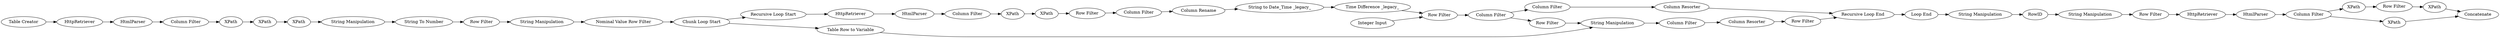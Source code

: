 digraph {
	760 -> 709
	17 -> 24
	555 -> 2
	24 -> 568
	552 -> 553
	25 -> 17
	57 -> 58
	709 -> 700
	21 -> 22
	19 -> 21
	13 -> 567
	2 -> 4
	22 -> 23
	700 -> 704
	717 -> 718
	559 -> 53
	700 -> 717
	704 -> 719
	554 -> 705
	761 -> 718
	6 -> 566
	561 -> 565
	58 -> 552
	562 -> 561
	37 -> 557
	568 -> 28
	553 -> 17
	53 -> 35
	567 -> 21
	705 -> 760
	556 -> 49
	560 -> 564
	13 -> 16
	541 -> 560
	557 -> 57
	35 -> 36
	36 -> 37
	719 -> 761
	28 -> 554
	549 -> 559
	564 -> 562
	558 -> 57
	762 -> 555
	49 -> 48
	23 -> 25
	565 -> 6
	4 -> 541
	48 -> 549
	16 -> 556
	58 -> 19
	566 -> 13
	57 [label="Row Filter"]
	564 [label=XPath]
	705 [label="Row Filter"]
	559 [label=XPath]
	21 [label="String Manipulation"]
	557 [label="Time Difference _legacy_"]
	58 [label="Column Filter"]
	558 [label="Integer Input"]
	17 [label="Recursive Loop End"]
	709 [label=HtmlParser]
	762 [label="Table Creator"]
	19 [label="Row Filter"]
	761 [label=XPath]
	24 [label="Loop End"]
	561 [label="String To Number"]
	49 [label=HtmlParser]
	565 [label="Row Filter"]
	6 [label="String Manipulation"]
	25 [label="Row Filter"]
	704 [label=XPath]
	566 [label="Nominal Value Row Filter"]
	16 [label="Recursive Loop Start"]
	48 [label="Column Filter"]
	717 [label=XPath]
	541 [label=XPath]
	719 [label="Row Filter"]
	22 [label="Column Filter"]
	53 [label="Row Filter"]
	28 [label=RowID]
	567 [label="Table Row to Variable"]
	4 [label="Column Filter"]
	23 [label="Column Resorter"]
	718 [label=Concatenate]
	560 [label=XPath]
	553 [label="Column Resorter"]
	13 [label="Chunk Loop Start"]
	35 [label="Column Filter"]
	549 [label=XPath]
	760 [label=HttpRetriever]
	700 [label="Column Filter"]
	36 [label="Column Rename"]
	554 [label="String Manipulation"]
	556 [label=HttpRetriever]
	552 [label="Column Filter"]
	562 [label="String Manipulation"]
	555 [label=HttpRetriever]
	2 [label=HtmlParser]
	37 [label="String to Date_Time _legacy_"]
	568 [label="String Manipulation"]
	rankdir=LR
}
